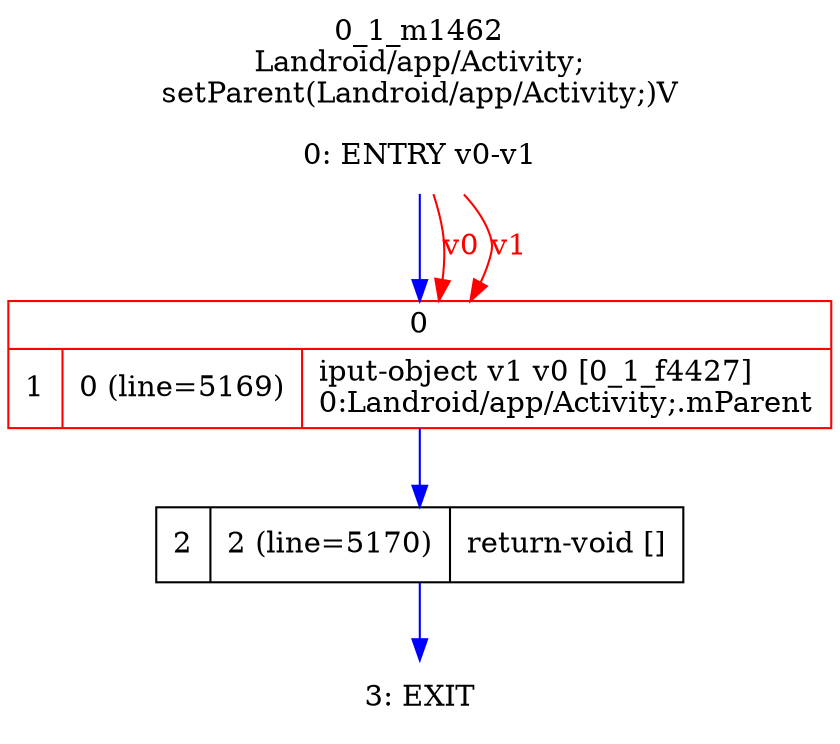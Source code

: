 digraph G {
rankdir=UD;
labelloc=t;
label="0_1_m1462\nLandroid/app/Activity;
setParent(Landroid/app/Activity;)V";
0[label="0: ENTRY v0-v1",shape=plaintext];
1[label="{0|{1|0 (line=5169)|iput-object v1 v0 [0_1_f4427]\l0:Landroid/app/Activity;.mParent\l}}",shape=record, color=red];
2[label="2|2 (line=5170)|return-void []\l",shape=record];
3[label="3: EXIT",shape=plaintext];
0->1 [color=blue, fontcolor=blue,weight=100, taillabel=""];
1->2 [color=blue, fontcolor=blue,weight=100, taillabel=""];
2->3 [color=blue, fontcolor=blue,weight=100, taillabel=""];
0->1 [color=red, fontcolor=red, label="v0"];
0->1 [color=red, fontcolor=red, label="v1"];
}
